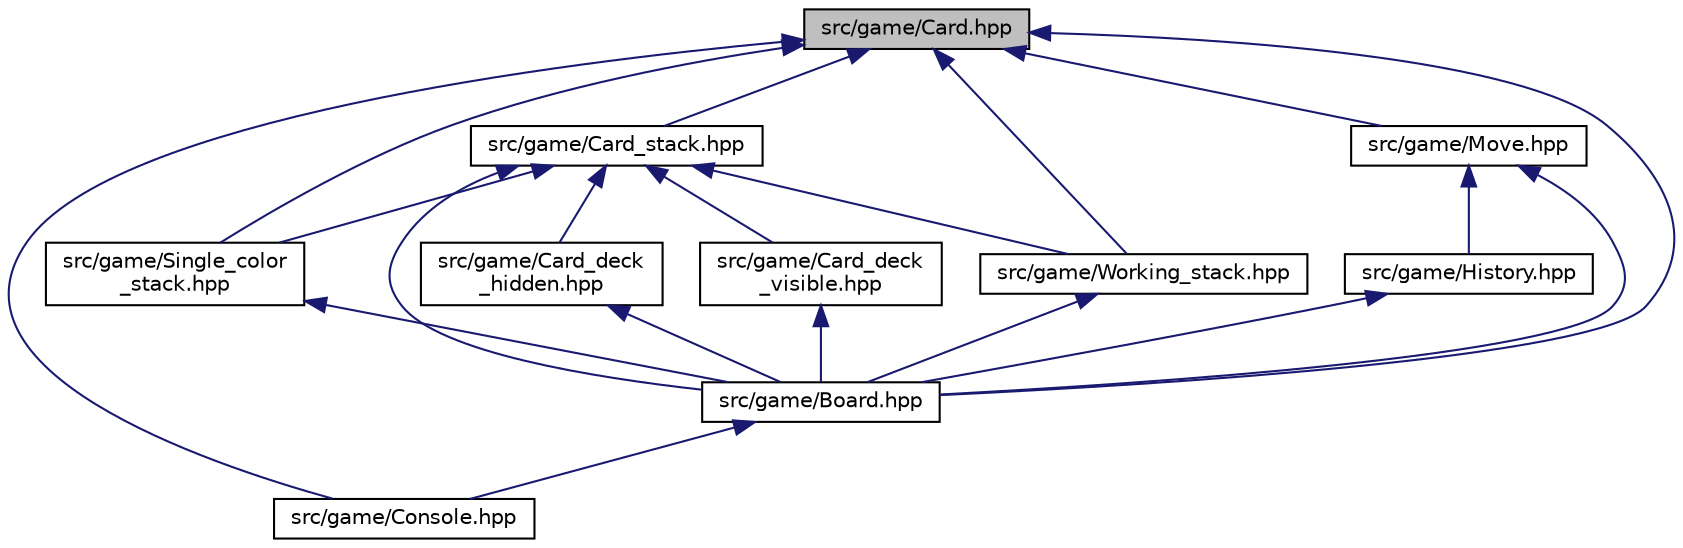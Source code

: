 digraph "src/game/Card.hpp"
{
  edge [fontname="Helvetica",fontsize="10",labelfontname="Helvetica",labelfontsize="10"];
  node [fontname="Helvetica",fontsize="10",shape=record];
  Node1 [label="src/game/Card.hpp",height=0.2,width=0.4,color="black", fillcolor="grey75", style="filled", fontcolor="black"];
  Node1 -> Node2 [dir="back",color="midnightblue",fontsize="10",style="solid",fontname="Helvetica"];
  Node2 [label="src/game/Board.hpp",height=0.2,width=0.4,color="black", fillcolor="white", style="filled",URL="$Board_8hpp.html"];
  Node2 -> Node3 [dir="back",color="midnightblue",fontsize="10",style="solid",fontname="Helvetica"];
  Node3 [label="src/game/Console.hpp",height=0.2,width=0.4,color="black", fillcolor="white", style="filled",URL="$Console_8hpp.html"];
  Node1 -> Node4 [dir="back",color="midnightblue",fontsize="10",style="solid",fontname="Helvetica"];
  Node4 [label="src/game/Card_stack.hpp",height=0.2,width=0.4,color="black", fillcolor="white", style="filled",URL="$Card__stack_8hpp.html"];
  Node4 -> Node2 [dir="back",color="midnightblue",fontsize="10",style="solid",fontname="Helvetica"];
  Node4 -> Node5 [dir="back",color="midnightblue",fontsize="10",style="solid",fontname="Helvetica"];
  Node5 [label="src/game/Single_color\l_stack.hpp",height=0.2,width=0.4,color="black", fillcolor="white", style="filled",URL="$Single__color__stack_8hpp.html"];
  Node5 -> Node2 [dir="back",color="midnightblue",fontsize="10",style="solid",fontname="Helvetica"];
  Node4 -> Node6 [dir="back",color="midnightblue",fontsize="10",style="solid",fontname="Helvetica"];
  Node6 [label="src/game/Working_stack.hpp",height=0.2,width=0.4,color="black", fillcolor="white", style="filled",URL="$Working__stack_8hpp.html"];
  Node6 -> Node2 [dir="back",color="midnightblue",fontsize="10",style="solid",fontname="Helvetica"];
  Node4 -> Node7 [dir="back",color="midnightblue",fontsize="10",style="solid",fontname="Helvetica"];
  Node7 [label="src/game/Card_deck\l_hidden.hpp",height=0.2,width=0.4,color="black", fillcolor="white", style="filled",URL="$Card__deck__hidden_8hpp.html"];
  Node7 -> Node2 [dir="back",color="midnightblue",fontsize="10",style="solid",fontname="Helvetica"];
  Node4 -> Node8 [dir="back",color="midnightblue",fontsize="10",style="solid",fontname="Helvetica"];
  Node8 [label="src/game/Card_deck\l_visible.hpp",height=0.2,width=0.4,color="black", fillcolor="white", style="filled",URL="$Card__deck__visible_8hpp.html"];
  Node8 -> Node2 [dir="back",color="midnightblue",fontsize="10",style="solid",fontname="Helvetica"];
  Node1 -> Node5 [dir="back",color="midnightblue",fontsize="10",style="solid",fontname="Helvetica"];
  Node1 -> Node6 [dir="back",color="midnightblue",fontsize="10",style="solid",fontname="Helvetica"];
  Node1 -> Node9 [dir="back",color="midnightblue",fontsize="10",style="solid",fontname="Helvetica"];
  Node9 [label="src/game/Move.hpp",height=0.2,width=0.4,color="black", fillcolor="white", style="filled",URL="$Move_8hpp.html"];
  Node9 -> Node2 [dir="back",color="midnightblue",fontsize="10",style="solid",fontname="Helvetica"];
  Node9 -> Node10 [dir="back",color="midnightblue",fontsize="10",style="solid",fontname="Helvetica"];
  Node10 [label="src/game/History.hpp",height=0.2,width=0.4,color="black", fillcolor="white", style="filled",URL="$History_8hpp.html"];
  Node10 -> Node2 [dir="back",color="midnightblue",fontsize="10",style="solid",fontname="Helvetica"];
  Node1 -> Node3 [dir="back",color="midnightblue",fontsize="10",style="solid",fontname="Helvetica"];
}
